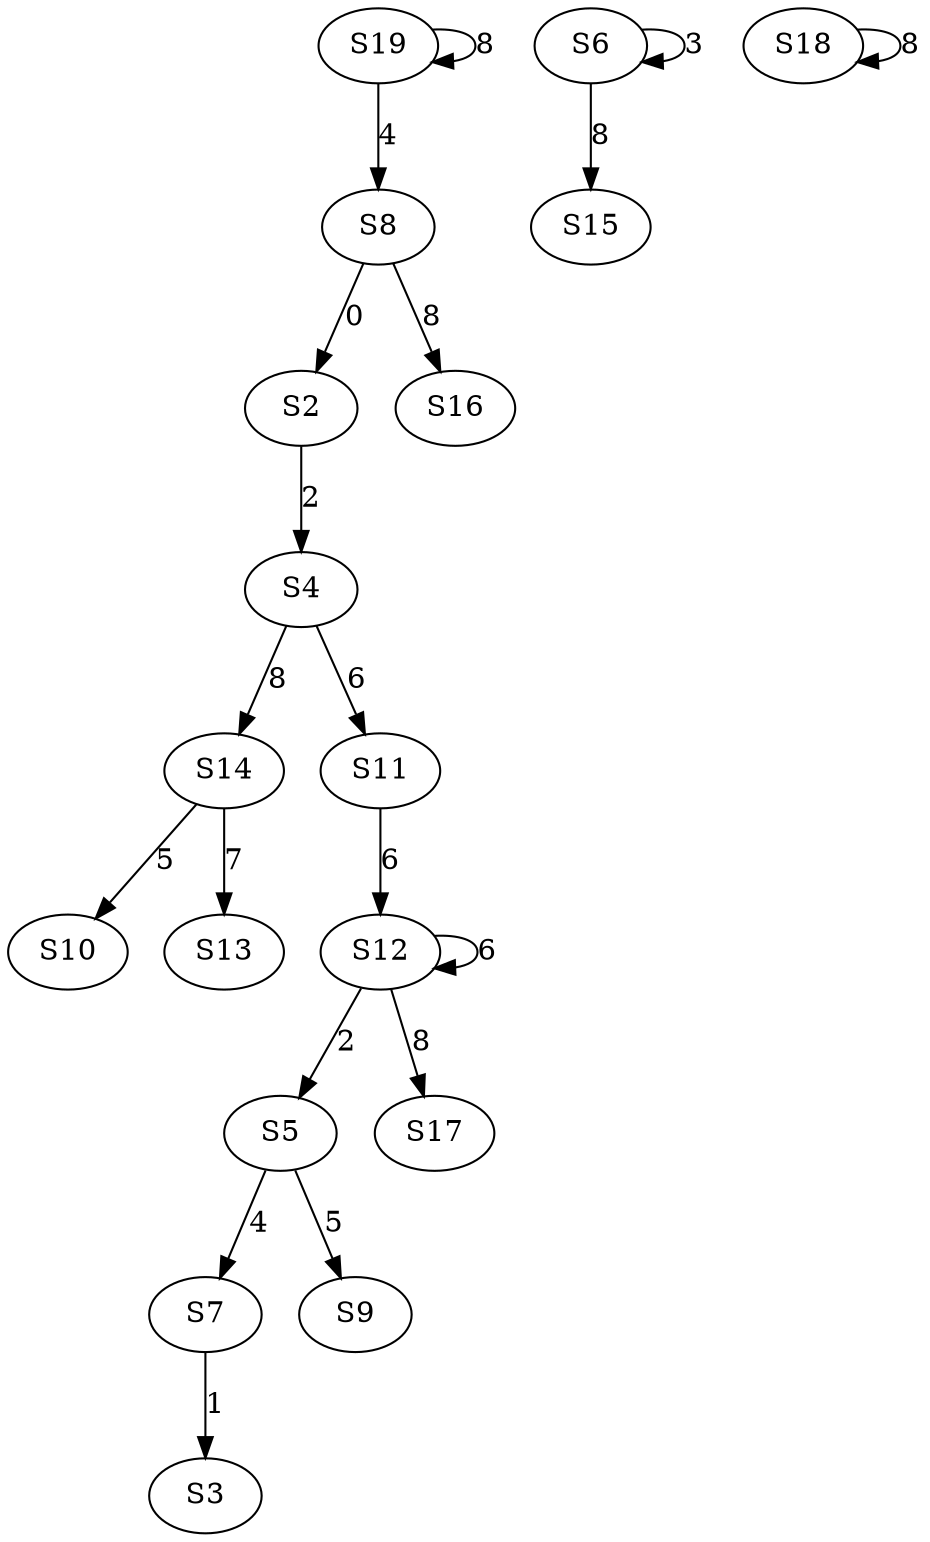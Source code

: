 strict digraph {
	S8 -> S2 [ label = 0 ];
	S7 -> S3 [ label = 1 ];
	S2 -> S4 [ label = 2 ];
	S12 -> S5 [ label = 2 ];
	S6 -> S6 [ label = 3 ];
	S5 -> S7 [ label = 4 ];
	S19 -> S8 [ label = 4 ];
	S5 -> S9 [ label = 5 ];
	S14 -> S10 [ label = 5 ];
	S4 -> S11 [ label = 6 ];
	S12 -> S12 [ label = 6 ];
	S14 -> S13 [ label = 7 ];
	S4 -> S14 [ label = 8 ];
	S6 -> S15 [ label = 8 ];
	S8 -> S16 [ label = 8 ];
	S12 -> S17 [ label = 8 ];
	S18 -> S18 [ label = 8 ];
	S19 -> S19 [ label = 8 ];
	S11 -> S12 [ label = 6 ];
}
